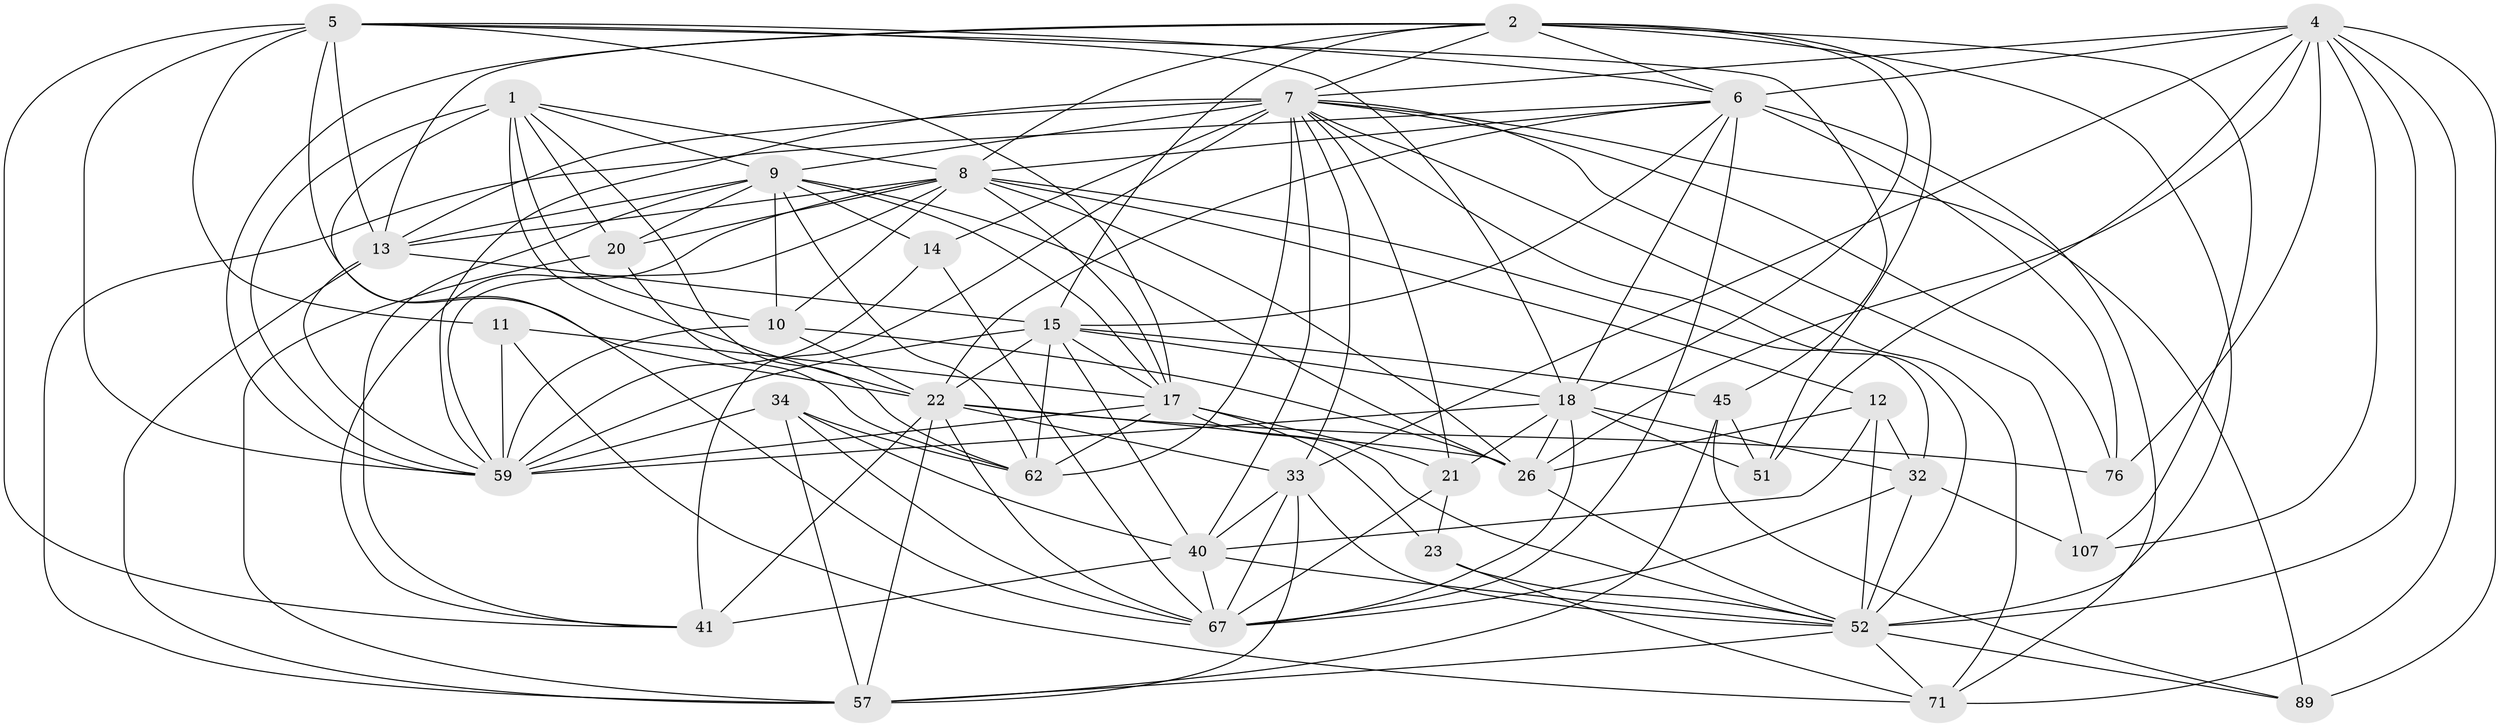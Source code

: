 // original degree distribution, {4: 1.0}
// Generated by graph-tools (version 1.1) at 2025/20/03/04/25 18:20:52]
// undirected, 37 vertices, 143 edges
graph export_dot {
graph [start="1"]
  node [color=gray90,style=filled];
  1 [super="+54+96"];
  2 [super="+3+42"];
  4 [super="+60+28+56"];
  5 [super="+35+47"];
  6 [super="+31+58"];
  7 [super="+16+24+44+19"];
  8 [super="+99+48+38"];
  9 [super="+50+80+88+103"];
  10 [super="+121"];
  11;
  12 [super="+105"];
  13 [super="+30+27+37"];
  14;
  15 [super="+68+81+66"];
  17 [super="+25+29+113"];
  18 [super="+74+119+75"];
  20 [super="+110"];
  21 [super="+97"];
  22 [super="+120+77"];
  23;
  26 [super="+85+64"];
  32 [super="+72"];
  33 [super="+87+46"];
  34 [super="+49"];
  40 [super="+118+83"];
  41 [super="+43+78"];
  45 [super="+102"];
  51;
  52 [super="+109+55"];
  57 [super="+82+90"];
  59 [super="+108+65+93+92"];
  62 [super="+73+100"];
  67 [super="+98+69+86"];
  71 [super="+94+95"];
  76;
  89;
  107;
  1 -- 20;
  1 -- 59;
  1 -- 9;
  1 -- 10;
  1 -- 8;
  1 -- 67;
  1 -- 62;
  1 -- 22;
  2 -- 51;
  2 -- 107;
  2 -- 13;
  2 -- 59;
  2 -- 6;
  2 -- 52;
  2 -- 18;
  2 -- 15;
  2 -- 7;
  2 -- 8;
  4 -- 107;
  4 -- 51;
  4 -- 71 [weight=2];
  4 -- 26;
  4 -- 6 [weight=2];
  4 -- 33;
  4 -- 52;
  4 -- 7;
  4 -- 89;
  4 -- 76;
  5 -- 13 [weight=2];
  5 -- 18;
  5 -- 41;
  5 -- 45;
  5 -- 11;
  5 -- 22;
  5 -- 17;
  5 -- 59;
  5 -- 6;
  6 -- 57;
  6 -- 67;
  6 -- 71;
  6 -- 18;
  6 -- 15;
  6 -- 8;
  6 -- 76;
  6 -- 22;
  7 -- 9 [weight=2];
  7 -- 76;
  7 -- 13 [weight=2];
  7 -- 52;
  7 -- 89;
  7 -- 107;
  7 -- 62 [weight=2];
  7 -- 21;
  7 -- 71;
  7 -- 14;
  7 -- 33;
  7 -- 40;
  7 -- 41 [weight=2];
  7 -- 59;
  8 -- 17;
  8 -- 12;
  8 -- 20;
  8 -- 59;
  8 -- 32;
  8 -- 26;
  8 -- 10;
  8 -- 13;
  8 -- 41;
  9 -- 20 [weight=2];
  9 -- 13;
  9 -- 14;
  9 -- 26;
  9 -- 41;
  9 -- 17;
  9 -- 10;
  9 -- 62;
  10 -- 26;
  10 -- 59;
  10 -- 22;
  11 -- 71;
  11 -- 59;
  11 -- 17;
  12 -- 32;
  12 -- 26;
  12 -- 40;
  12 -- 52 [weight=2];
  13 -- 57;
  13 -- 59;
  13 -- 15;
  14 -- 59;
  14 -- 67;
  15 -- 22;
  15 -- 40;
  15 -- 17 [weight=2];
  15 -- 18;
  15 -- 59;
  15 -- 45 [weight=2];
  15 -- 62;
  17 -- 21 [weight=2];
  17 -- 23;
  17 -- 52;
  17 -- 62;
  17 -- 59;
  18 -- 59;
  18 -- 26;
  18 -- 21;
  18 -- 67;
  18 -- 51;
  18 -- 32;
  20 -- 62;
  20 -- 57;
  21 -- 23;
  21 -- 67;
  22 -- 26;
  22 -- 41 [weight=2];
  22 -- 67;
  22 -- 33;
  22 -- 57;
  22 -- 76;
  23 -- 71;
  23 -- 52;
  26 -- 52;
  32 -- 52;
  32 -- 107;
  32 -- 67;
  33 -- 40;
  33 -- 57;
  33 -- 52 [weight=2];
  33 -- 67;
  34 -- 40;
  34 -- 57;
  34 -- 59 [weight=2];
  34 -- 67;
  34 -- 62;
  40 -- 41;
  40 -- 52;
  40 -- 67;
  45 -- 57;
  45 -- 89;
  45 -- 51;
  52 -- 57;
  52 -- 71 [weight=2];
  52 -- 89;
}
